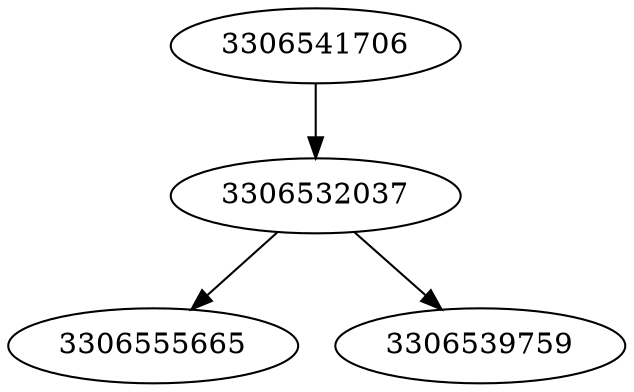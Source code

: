 strict digraph  {
3306555665;
3306541706;
3306532037;
3306539759;
3306541706 -> 3306532037;
3306532037 -> 3306555665;
3306532037 -> 3306539759;
}
